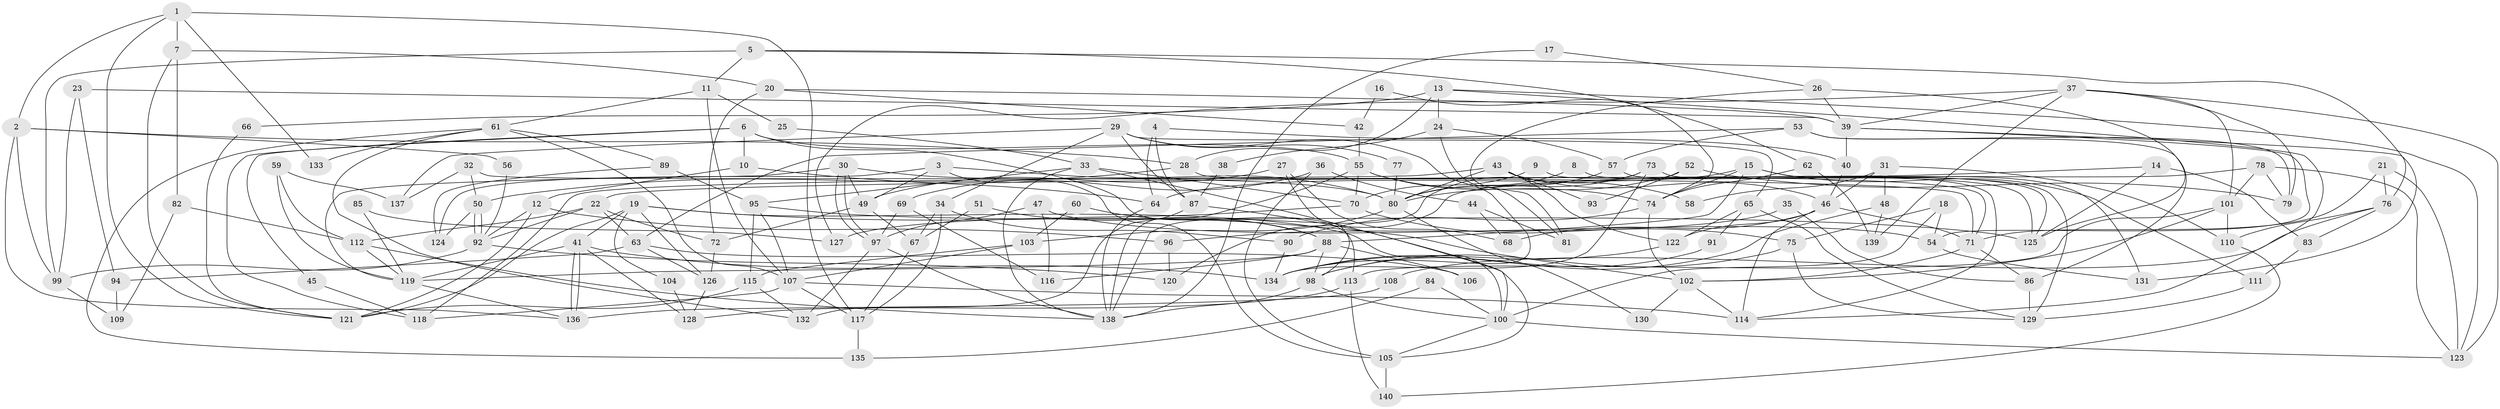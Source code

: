 // Generated by graph-tools (version 1.1) at 2025/26/03/09/25 03:26:09]
// undirected, 140 vertices, 280 edges
graph export_dot {
graph [start="1"]
  node [color=gray90,style=filled];
  1;
  2;
  3;
  4;
  5;
  6;
  7;
  8;
  9;
  10;
  11;
  12;
  13;
  14;
  15;
  16;
  17;
  18;
  19;
  20;
  21;
  22;
  23;
  24;
  25;
  26;
  27;
  28;
  29;
  30;
  31;
  32;
  33;
  34;
  35;
  36;
  37;
  38;
  39;
  40;
  41;
  42;
  43;
  44;
  45;
  46;
  47;
  48;
  49;
  50;
  51;
  52;
  53;
  54;
  55;
  56;
  57;
  58;
  59;
  60;
  61;
  62;
  63;
  64;
  65;
  66;
  67;
  68;
  69;
  70;
  71;
  72;
  73;
  74;
  75;
  76;
  77;
  78;
  79;
  80;
  81;
  82;
  83;
  84;
  85;
  86;
  87;
  88;
  89;
  90;
  91;
  92;
  93;
  94;
  95;
  96;
  97;
  98;
  99;
  100;
  101;
  102;
  103;
  104;
  105;
  106;
  107;
  108;
  109;
  110;
  111;
  112;
  113;
  114;
  115;
  116;
  117;
  118;
  119;
  120;
  121;
  122;
  123;
  124;
  125;
  126;
  127;
  128;
  129;
  130;
  131;
  132;
  133;
  134;
  135;
  136;
  137;
  138;
  139;
  140;
  1 -- 121;
  1 -- 117;
  1 -- 2;
  1 -- 7;
  1 -- 133;
  2 -- 28;
  2 -- 56;
  2 -- 99;
  2 -- 136;
  3 -- 105;
  3 -- 49;
  3 -- 80;
  3 -- 124;
  4 -- 64;
  4 -- 87;
  4 -- 40;
  5 -- 99;
  5 -- 62;
  5 -- 11;
  5 -- 76;
  6 -- 118;
  6 -- 10;
  6 -- 45;
  6 -- 55;
  6 -- 113;
  7 -- 20;
  7 -- 82;
  7 -- 121;
  8 -- 125;
  8 -- 80;
  9 -- 114;
  9 -- 70;
  10 -- 12;
  10 -- 64;
  11 -- 61;
  11 -- 25;
  11 -- 107;
  12 -- 121;
  12 -- 92;
  12 -- 96;
  13 -- 123;
  13 -- 28;
  13 -- 24;
  13 -- 66;
  13 -- 114;
  14 -- 125;
  14 -- 22;
  14 -- 83;
  15 -- 74;
  15 -- 88;
  15 -- 64;
  15 -- 111;
  15 -- 131;
  16 -- 74;
  16 -- 42;
  17 -- 26;
  17 -- 138;
  18 -- 100;
  18 -- 75;
  18 -- 54;
  19 -- 121;
  19 -- 41;
  19 -- 100;
  19 -- 102;
  19 -- 104;
  19 -- 126;
  20 -- 72;
  20 -- 39;
  20 -- 42;
  21 -- 76;
  21 -- 123;
  21 -- 71;
  22 -- 112;
  22 -- 92;
  22 -- 63;
  22 -- 72;
  23 -- 39;
  23 -- 99;
  23 -- 94;
  24 -- 81;
  24 -- 38;
  24 -- 57;
  25 -- 33;
  26 -- 39;
  26 -- 125;
  26 -- 81;
  27 -- 49;
  27 -- 98;
  27 -- 68;
  28 -- 71;
  28 -- 50;
  29 -- 34;
  29 -- 134;
  29 -- 65;
  29 -- 77;
  29 -- 87;
  29 -- 137;
  30 -- 97;
  30 -- 97;
  30 -- 119;
  30 -- 49;
  30 -- 80;
  31 -- 110;
  31 -- 46;
  31 -- 48;
  31 -- 58;
  32 -- 50;
  32 -- 71;
  32 -- 137;
  33 -- 138;
  33 -- 100;
  33 -- 70;
  33 -- 95;
  34 -- 90;
  34 -- 117;
  34 -- 67;
  35 -- 86;
  35 -- 96;
  36 -- 69;
  36 -- 105;
  36 -- 44;
  37 -- 39;
  37 -- 101;
  37 -- 79;
  37 -- 123;
  37 -- 127;
  37 -- 139;
  38 -- 87;
  39 -- 131;
  39 -- 40;
  39 -- 54;
  40 -- 46;
  41 -- 136;
  41 -- 136;
  41 -- 119;
  41 -- 128;
  41 -- 134;
  42 -- 55;
  43 -- 122;
  43 -- 80;
  43 -- 46;
  43 -- 93;
  43 -- 118;
  44 -- 68;
  44 -- 81;
  45 -- 118;
  46 -- 114;
  46 -- 68;
  46 -- 71;
  46 -- 122;
  47 -- 54;
  47 -- 97;
  47 -- 116;
  48 -- 134;
  48 -- 139;
  49 -- 72;
  49 -- 67;
  50 -- 124;
  50 -- 92;
  50 -- 92;
  51 -- 88;
  51 -- 67;
  52 -- 80;
  52 -- 79;
  52 -- 93;
  53 -- 63;
  53 -- 57;
  53 -- 79;
  53 -- 86;
  54 -- 131;
  55 -- 70;
  55 -- 58;
  55 -- 74;
  55 -- 138;
  56 -- 92;
  57 -- 80;
  57 -- 125;
  59 -- 137;
  59 -- 112;
  59 -- 119;
  60 -- 88;
  60 -- 103;
  61 -- 107;
  61 -- 132;
  61 -- 89;
  61 -- 133;
  61 -- 135;
  62 -- 139;
  62 -- 74;
  63 -- 126;
  63 -- 94;
  63 -- 106;
  64 -- 138;
  65 -- 122;
  65 -- 91;
  65 -- 129;
  66 -- 121;
  67 -- 117;
  69 -- 97;
  69 -- 116;
  70 -- 75;
  70 -- 127;
  71 -- 86;
  71 -- 102;
  72 -- 126;
  73 -- 129;
  73 -- 80;
  73 -- 134;
  73 -- 138;
  74 -- 102;
  74 -- 90;
  75 -- 98;
  75 -- 129;
  76 -- 83;
  76 -- 108;
  76 -- 110;
  77 -- 80;
  78 -- 79;
  78 -- 101;
  78 -- 120;
  78 -- 123;
  80 -- 103;
  80 -- 130;
  82 -- 112;
  82 -- 109;
  83 -- 111;
  84 -- 135;
  84 -- 100;
  85 -- 127;
  85 -- 119;
  86 -- 129;
  87 -- 132;
  87 -- 105;
  88 -- 98;
  88 -- 119;
  88 -- 106;
  88 -- 116;
  89 -- 95;
  89 -- 124;
  90 -- 134;
  91 -- 98;
  92 -- 99;
  92 -- 120;
  94 -- 109;
  95 -- 107;
  95 -- 115;
  95 -- 125;
  96 -- 120;
  97 -- 138;
  97 -- 132;
  98 -- 138;
  98 -- 100;
  99 -- 109;
  100 -- 123;
  100 -- 105;
  101 -- 102;
  101 -- 113;
  101 -- 110;
  102 -- 114;
  102 -- 130;
  103 -- 107;
  103 -- 115;
  104 -- 128;
  105 -- 140;
  107 -- 114;
  107 -- 117;
  107 -- 118;
  108 -- 136;
  110 -- 140;
  111 -- 129;
  112 -- 138;
  112 -- 119;
  113 -- 140;
  113 -- 128;
  115 -- 121;
  115 -- 132;
  117 -- 135;
  119 -- 136;
  122 -- 134;
  126 -- 128;
}
